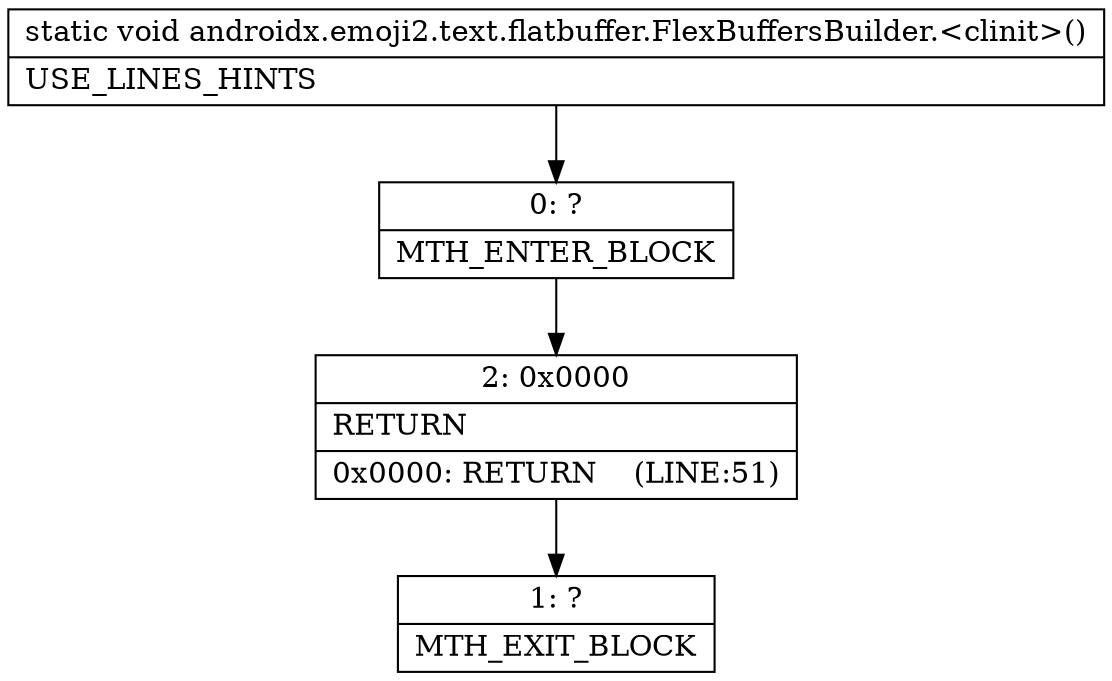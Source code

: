 digraph "CFG forandroidx.emoji2.text.flatbuffer.FlexBuffersBuilder.\<clinit\>()V" {
Node_0 [shape=record,label="{0\:\ ?|MTH_ENTER_BLOCK\l}"];
Node_2 [shape=record,label="{2\:\ 0x0000|RETURN\l|0x0000: RETURN    (LINE:51)\l}"];
Node_1 [shape=record,label="{1\:\ ?|MTH_EXIT_BLOCK\l}"];
MethodNode[shape=record,label="{static void androidx.emoji2.text.flatbuffer.FlexBuffersBuilder.\<clinit\>()  | USE_LINES_HINTS\l}"];
MethodNode -> Node_0;Node_0 -> Node_2;
Node_2 -> Node_1;
}

